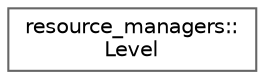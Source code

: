 digraph "Graphical Class Hierarchy"
{
 // LATEX_PDF_SIZE
  bgcolor="transparent";
  edge [fontname=Helvetica,fontsize=10,labelfontname=Helvetica,labelfontsize=10];
  node [fontname=Helvetica,fontsize=10,shape=box,height=0.2,width=0.4];
  rankdir="LR";
  Node0 [id="Node000000",label="resource_managers::\lLevel",height=0.2,width=0.4,color="grey40", fillcolor="white", style="filled",URL="$structresource__managers_1_1Level.html",tooltip=" "];
}
